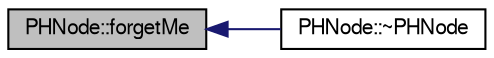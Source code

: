 digraph "PHNode::forgetMe"
{
  bgcolor="transparent";
  edge [fontname="FreeSans",fontsize="10",labelfontname="FreeSans",labelfontsize="10"];
  node [fontname="FreeSans",fontsize="10",shape=record];
  rankdir="LR";
  Node1 [label="PHNode::forgetMe",height=0.2,width=0.4,color="black", fillcolor="grey75", style="filled" fontcolor="black"];
  Node1 -> Node2 [dir="back",color="midnightblue",fontsize="10",style="solid",fontname="FreeSans"];
  Node2 [label="PHNode::~PHNode",height=0.2,width=0.4,color="black",URL="$dc/d82/classPHNode.html#ae05482b1a983b792ddaa75b482497ec4"];
}
